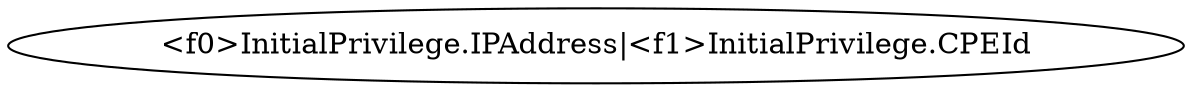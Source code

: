 // Attack Graph
digraph {
	Privilege [label="<f0>InitialPrivilege.IPAddress|<f1>InitialPrivilege.CPEId"]
}
